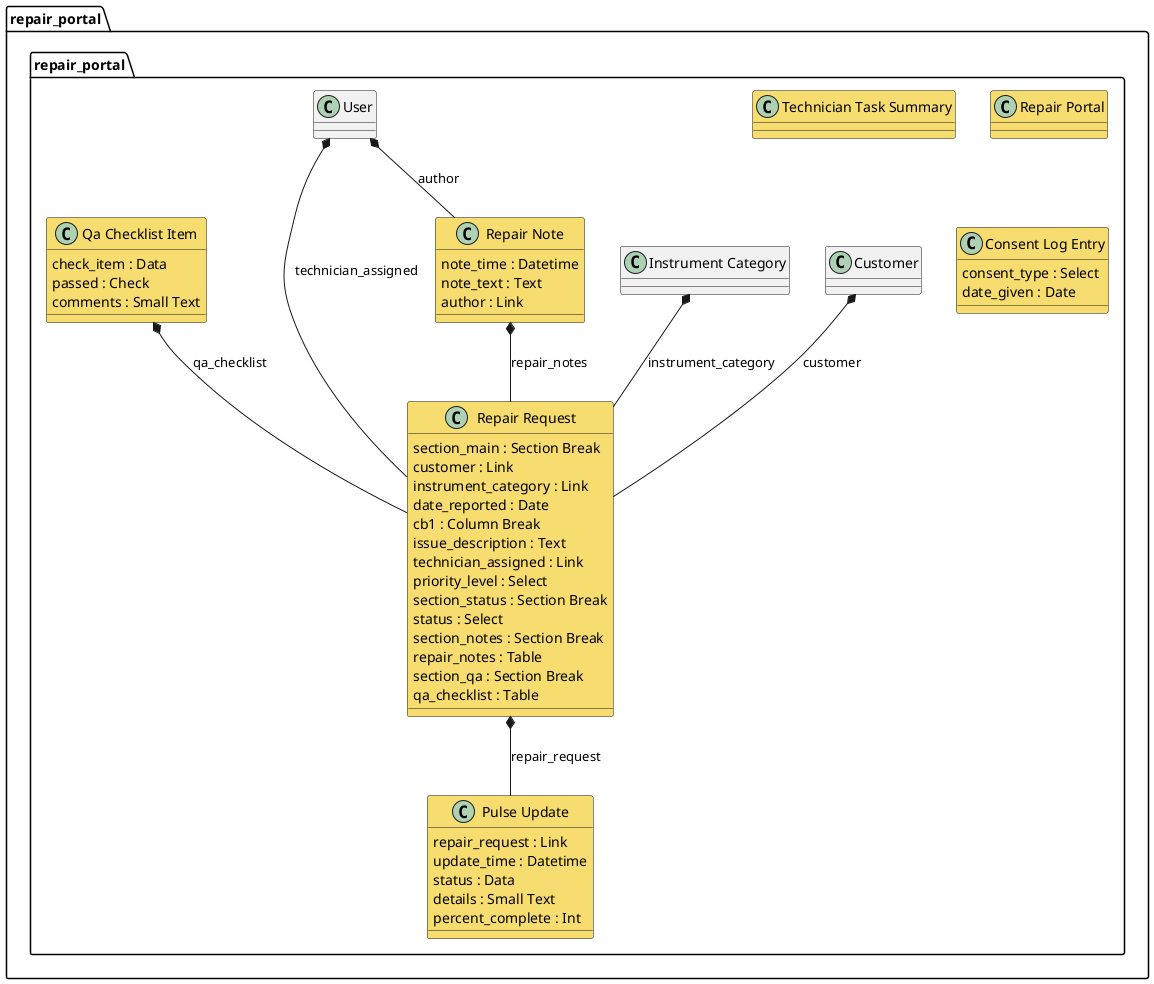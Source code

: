 @startuml
package repair_portal.repair_portal <<Folder>> {
class "Technician Task Summary" #F7DC6F {
}
class "Repair Portal" #F7DC6F {
}
class "Repair Request" #F7DC6F {
}
"Repair Request" *-- "Pulse Update" : repair_request
class "Pulse Update" #F7DC6F {
  repair_request : Link
  update_time : Datetime
  status : Data
  details : Small Text
  percent_complete : Int
}
class "Consent Log Entry" #F7DC6F {
  consent_type : Select
  date_given : Date
}
"Customer" *-- "Repair Request" : customer
"Instrument Category" *-- "Repair Request" : instrument_category
"User" *-- "Repair Request" : technician_assigned
"Repair Note" *-- "Repair Request" : repair_notes
"Qa Checklist Item" *-- "Repair Request" : qa_checklist
class "Repair Request" #F7DC6F {
  section_main : Section Break
  customer : Link
  instrument_category : Link
  date_reported : Date
  cb1 : Column Break
  issue_description : Text
  technician_assigned : Link
  priority_level : Select
  section_status : Section Break
  status : Select
  section_notes : Section Break
  repair_notes : Table
  section_qa : Section Break
  qa_checklist : Table
}
"User" *-- "Repair Note" : author
class "Repair Note" #F7DC6F {
  note_time : Datetime
  note_text : Text
  author : Link
}
class "Qa Checklist Item" #F7DC6F {
  check_item : Data
  passed : Check
  comments : Small Text
}
}
@enduml